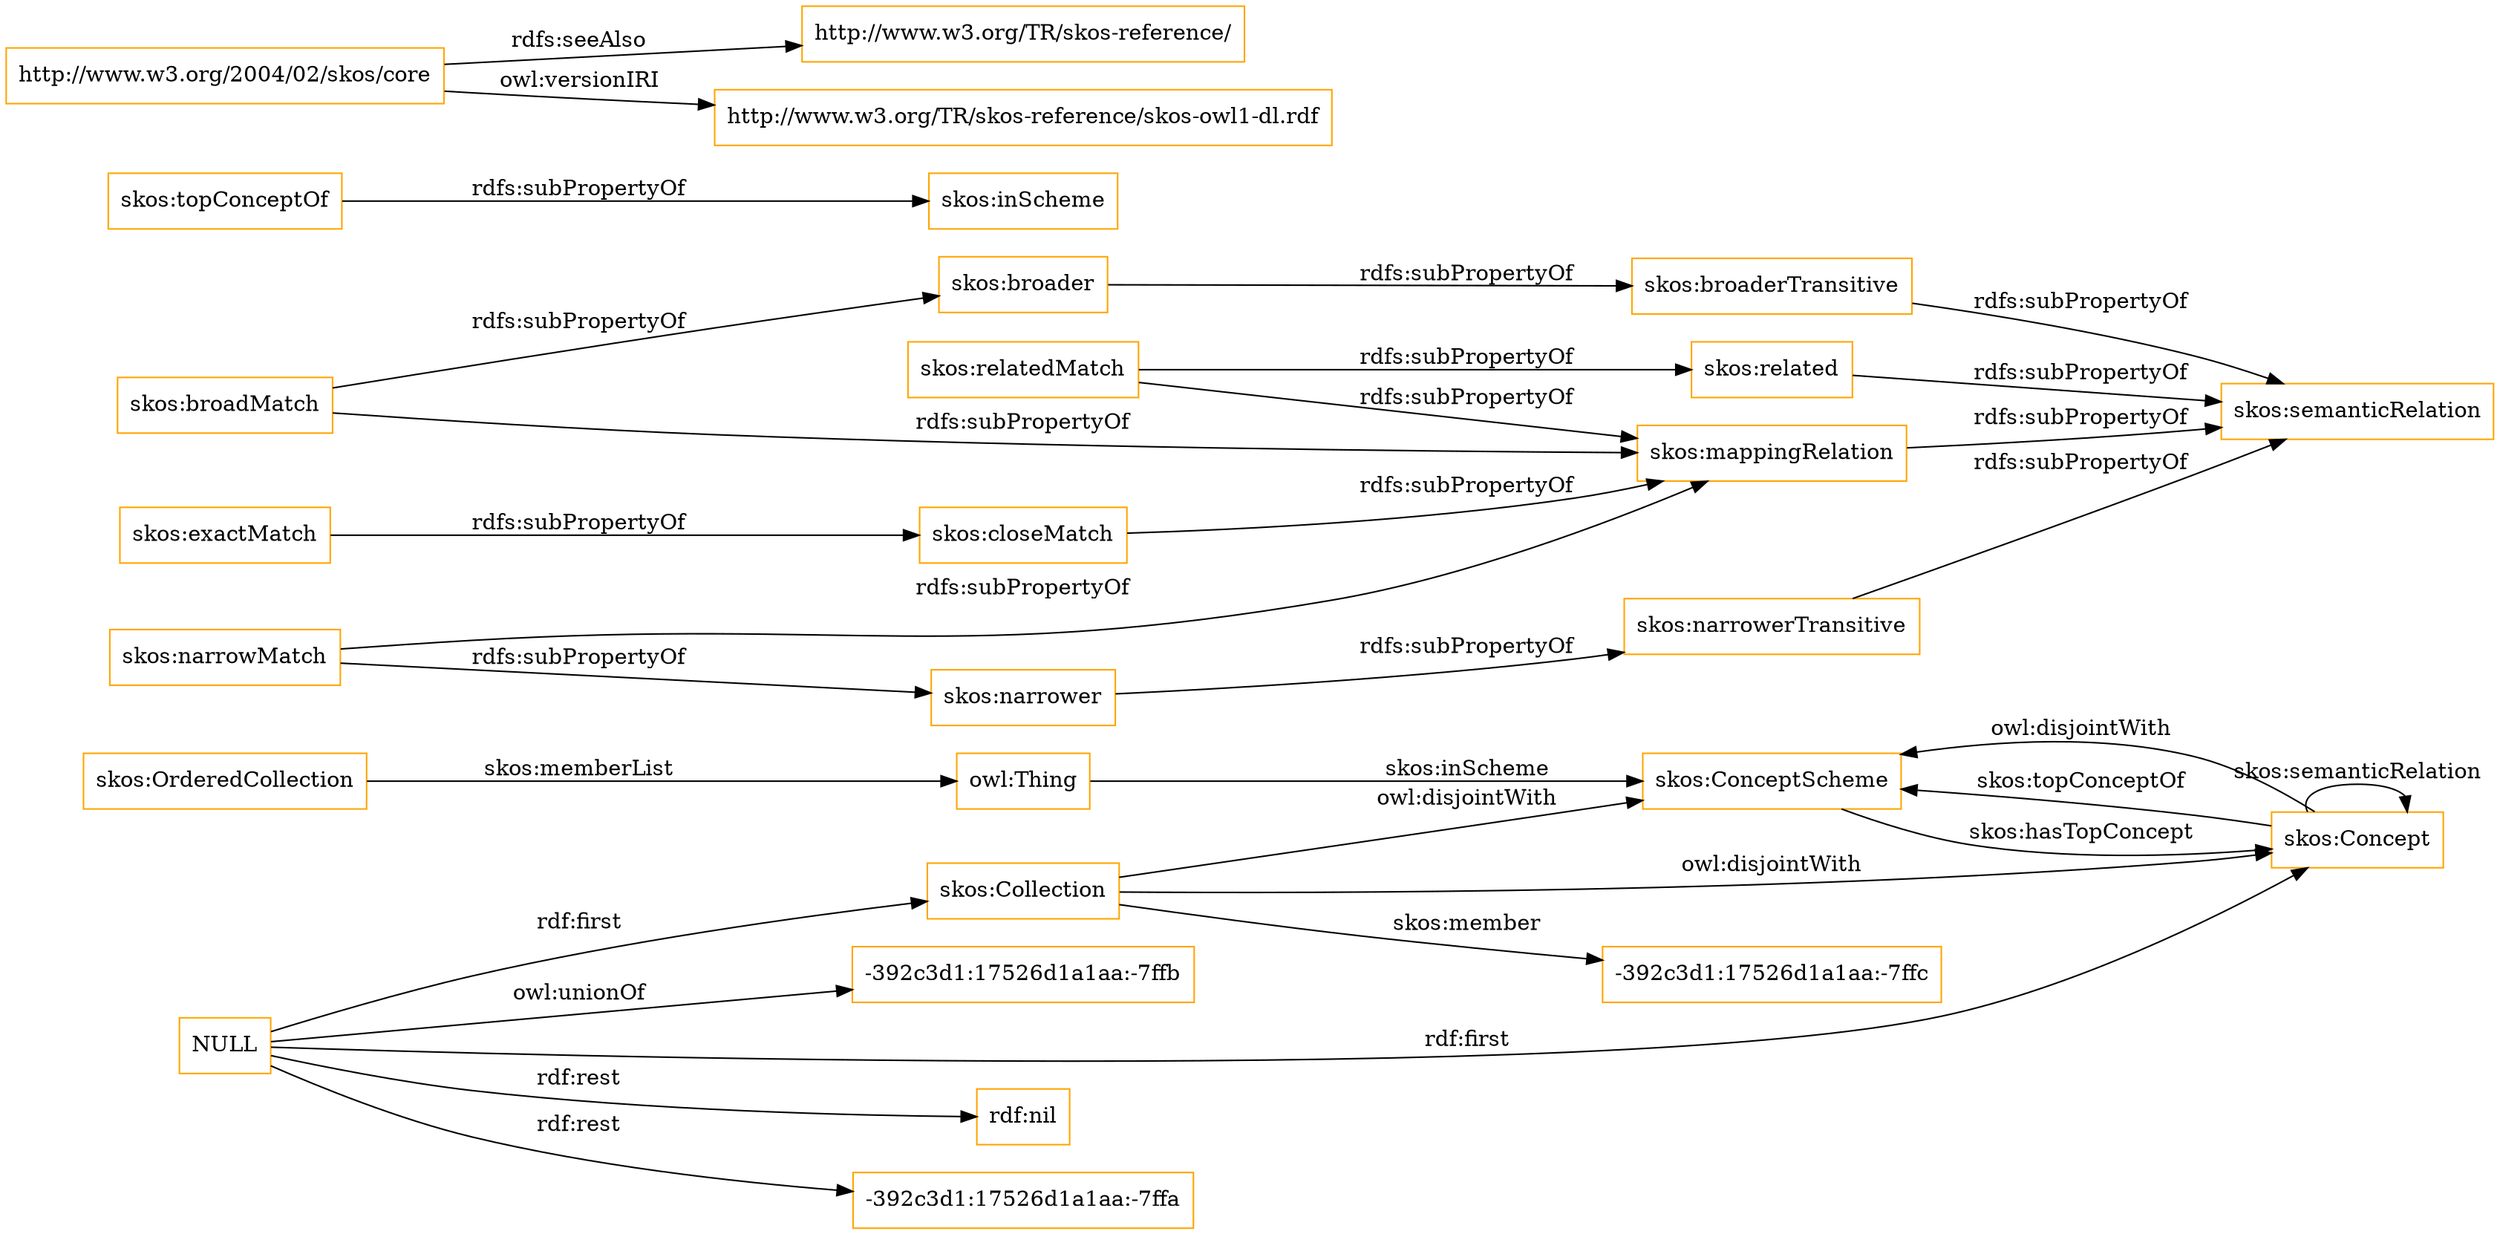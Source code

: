 digraph ar2dtool_diagram { 
rankdir=LR;
size="1501"
node [shape = rectangle, color="orange"]; "skos:OrderedCollection" "skos:ConceptScheme" "skos:Concept" "skos:Collection" "-392c3d1:17526d1a1aa:-7ffc" ; /*classes style*/
	"skos:narrowerTransitive" -> "skos:semanticRelation" [ label = "rdfs:subPropertyOf" ];
	"NULL" -> "rdf:nil" [ label = "rdf:rest" ];
	"NULL" -> "skos:Concept" [ label = "rdf:first" ];
	"NULL" -> "-392c3d1:17526d1a1aa:-7ffa" [ label = "rdf:rest" ];
	"NULL" -> "skos:Collection" [ label = "rdf:first" ];
	"NULL" -> "-392c3d1:17526d1a1aa:-7ffb" [ label = "owl:unionOf" ];
	"skos:closeMatch" -> "skos:mappingRelation" [ label = "rdfs:subPropertyOf" ];
	"skos:Concept" -> "skos:ConceptScheme" [ label = "owl:disjointWith" ];
	"skos:relatedMatch" -> "skos:related" [ label = "rdfs:subPropertyOf" ];
	"skos:relatedMatch" -> "skos:mappingRelation" [ label = "rdfs:subPropertyOf" ];
	"skos:related" -> "skos:semanticRelation" [ label = "rdfs:subPropertyOf" ];
	"skos:topConceptOf" -> "skos:inScheme" [ label = "rdfs:subPropertyOf" ];
	"skos:broadMatch" -> "skos:mappingRelation" [ label = "rdfs:subPropertyOf" ];
	"skos:broadMatch" -> "skos:broader" [ label = "rdfs:subPropertyOf" ];
	"skos:exactMatch" -> "skos:closeMatch" [ label = "rdfs:subPropertyOf" ];
	"skos:broaderTransitive" -> "skos:semanticRelation" [ label = "rdfs:subPropertyOf" ];
	"skos:broader" -> "skos:broaderTransitive" [ label = "rdfs:subPropertyOf" ];
	"skos:mappingRelation" -> "skos:semanticRelation" [ label = "rdfs:subPropertyOf" ];
	"http://www.w3.org/2004/02/skos/core" -> "http://www.w3.org/TR/skos-reference/" [ label = "rdfs:seeAlso" ];
	"http://www.w3.org/2004/02/skos/core" -> "http://www.w3.org/TR/skos-reference/skos-owl1-dl.rdf" [ label = "owl:versionIRI" ];
	"skos:Collection" -> "skos:ConceptScheme" [ label = "owl:disjointWith" ];
	"skos:Collection" -> "skos:Concept" [ label = "owl:disjointWith" ];
	"skos:narrower" -> "skos:narrowerTransitive" [ label = "rdfs:subPropertyOf" ];
	"skos:narrowMatch" -> "skos:narrower" [ label = "rdfs:subPropertyOf" ];
	"skos:narrowMatch" -> "skos:mappingRelation" [ label = "rdfs:subPropertyOf" ];
	"skos:OrderedCollection" -> "owl:Thing" [ label = "skos:memberList" ];
	"skos:Concept" -> "skos:ConceptScheme" [ label = "skos:topConceptOf" ];
	"skos:Concept" -> "skos:Concept" [ label = "skos:semanticRelation" ];
	"skos:Collection" -> "-392c3d1:17526d1a1aa:-7ffc" [ label = "skos:member" ];
	"skos:ConceptScheme" -> "skos:Concept" [ label = "skos:hasTopConcept" ];
	"owl:Thing" -> "skos:ConceptScheme" [ label = "skos:inScheme" ];

}
